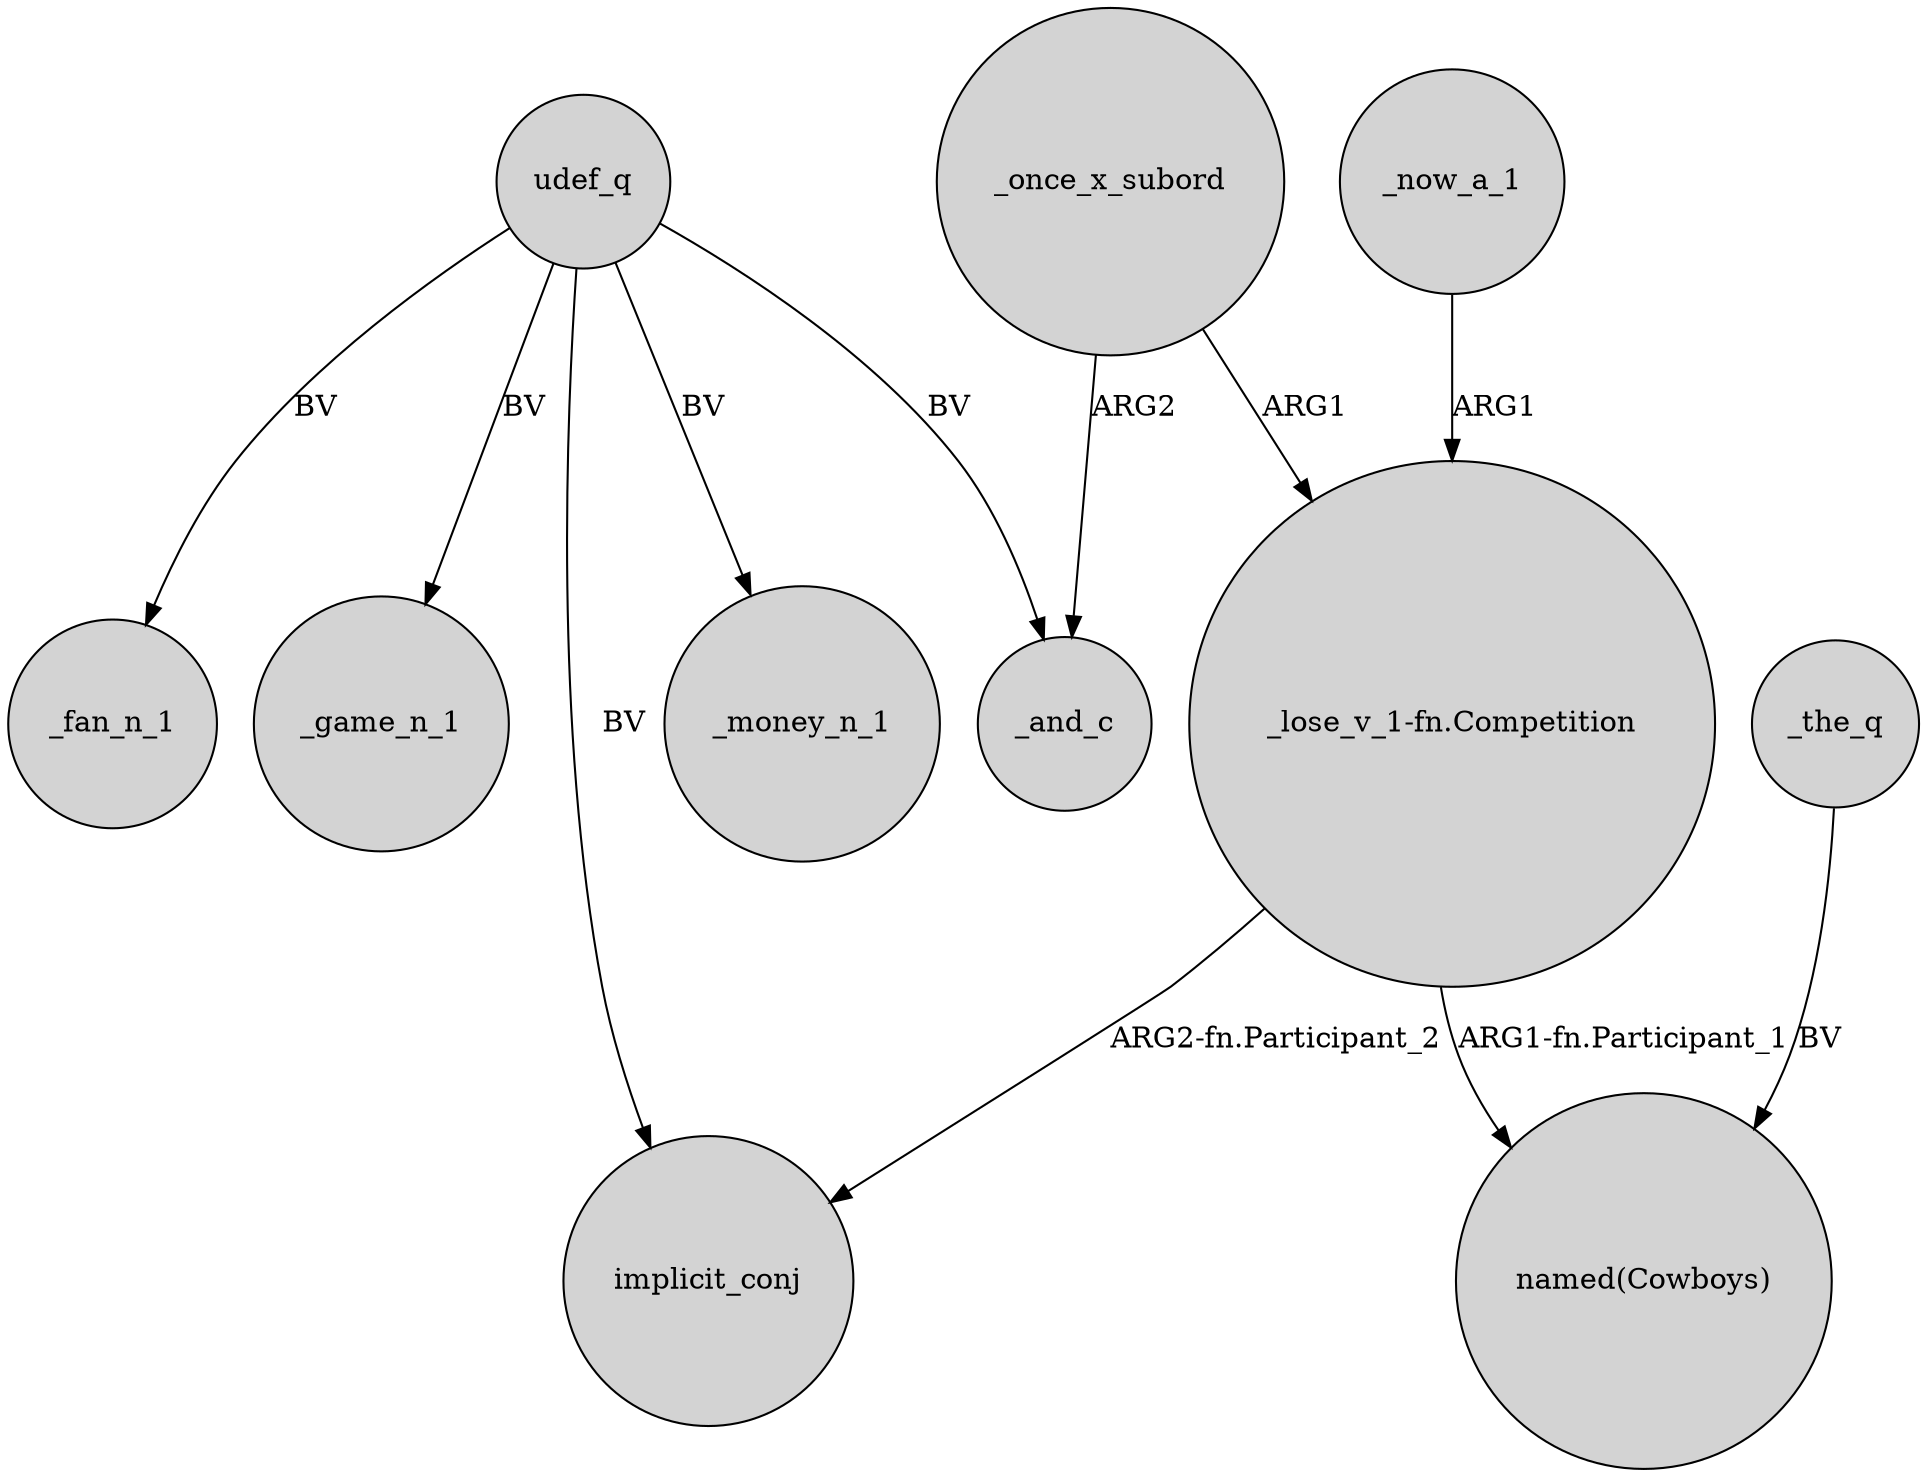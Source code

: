 digraph {
	node [shape=circle style=filled]
	"_lose_v_1-fn.Competition" -> implicit_conj [label="ARG2-fn.Participant_2"]
	_once_x_subord -> _and_c [label=ARG2]
	udef_q -> _money_n_1 [label=BV]
	udef_q -> _and_c [label=BV]
	_once_x_subord -> "_lose_v_1-fn.Competition" [label=ARG1]
	"_lose_v_1-fn.Competition" -> "named(Cowboys)" [label="ARG1-fn.Participant_1"]
	udef_q -> implicit_conj [label=BV]
	udef_q -> _fan_n_1 [label=BV]
	_now_a_1 -> "_lose_v_1-fn.Competition" [label=ARG1]
	udef_q -> _game_n_1 [label=BV]
	_the_q -> "named(Cowboys)" [label=BV]
}
